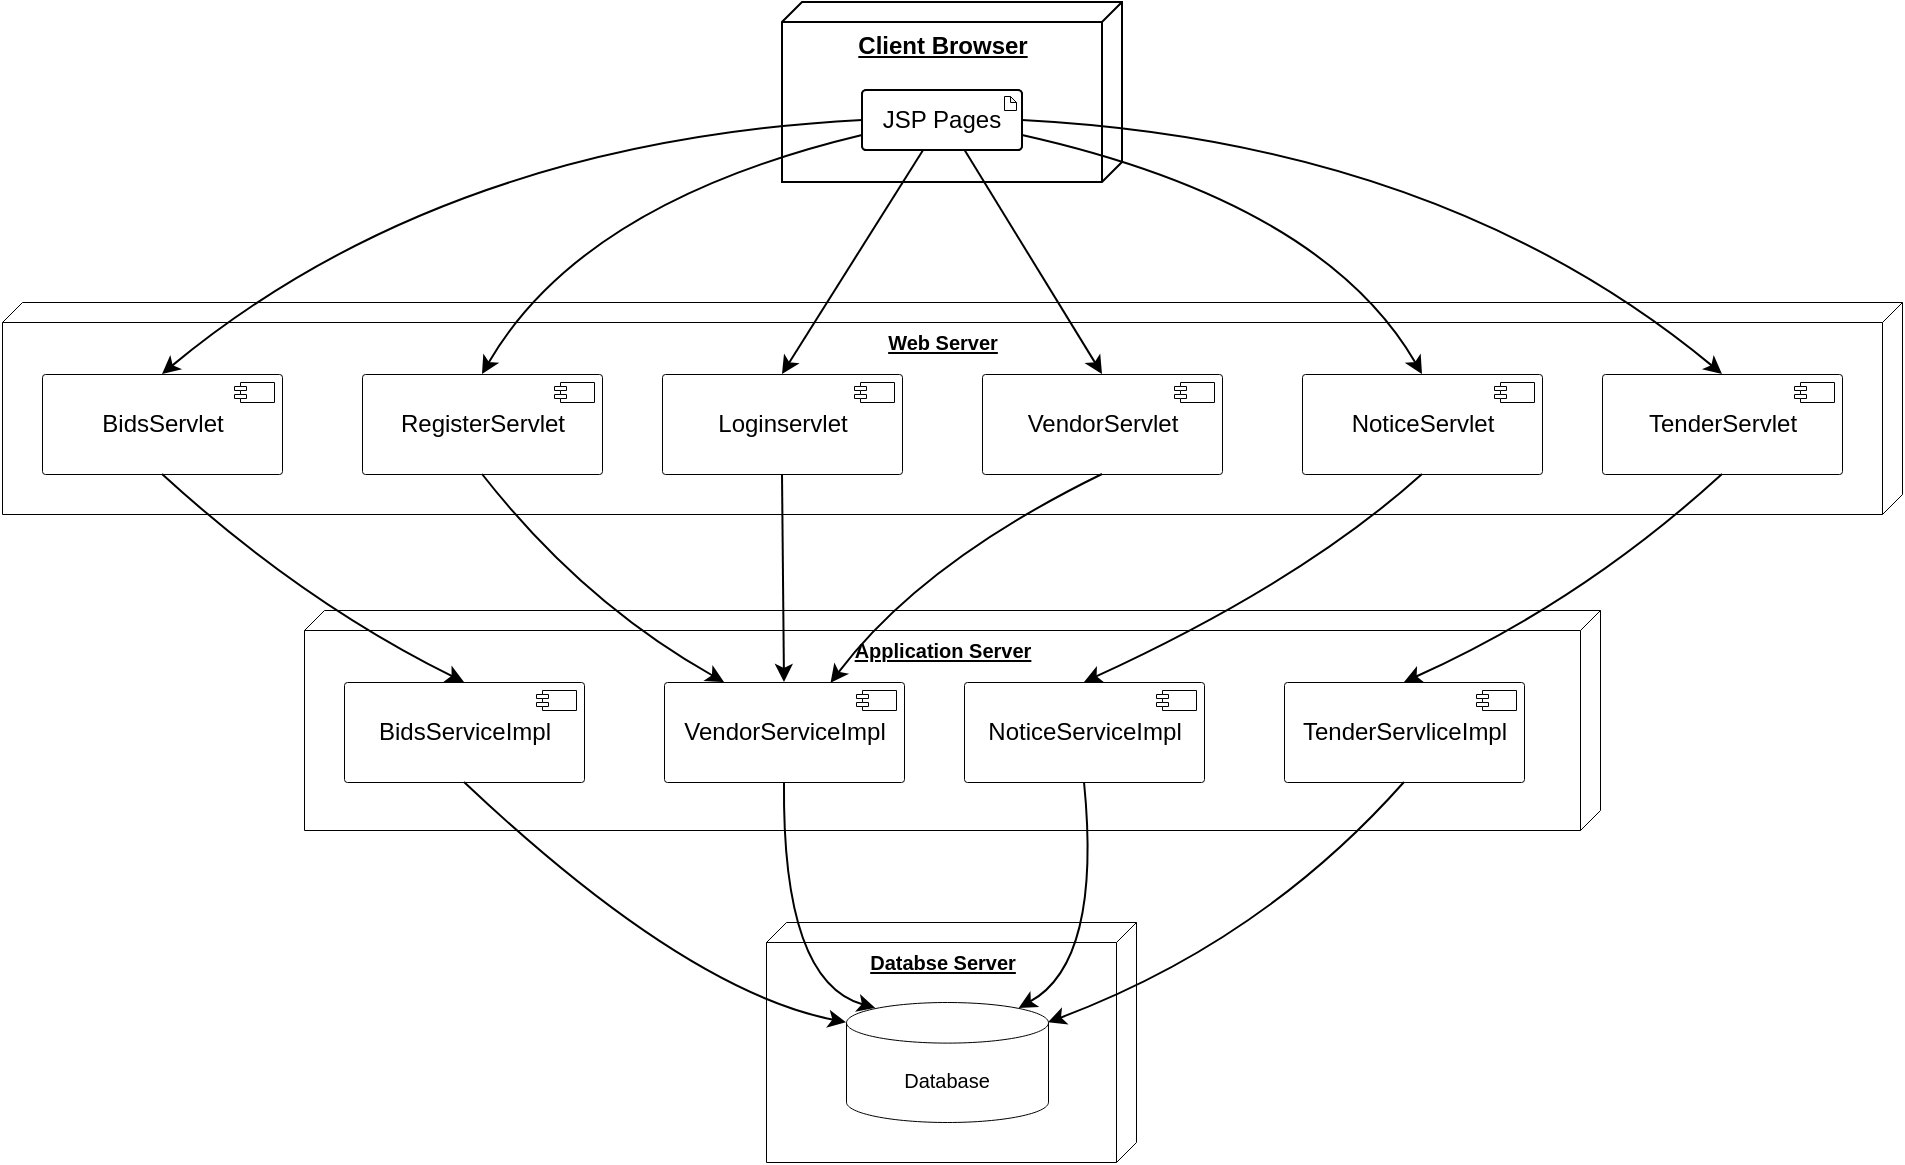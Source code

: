 <mxfile version="20.8.16" type="device"><diagram name="Page-1" id="5f0bae14-7c28-e335-631c-24af17079c00"><mxGraphModel dx="1050" dy="621" grid="1" gridSize="10" guides="1" tooltips="1" connect="1" arrows="1" fold="1" page="1" pageScale="1" pageWidth="1169" pageHeight="827" background="none" math="0" shadow="0"><root><mxCell id="0"/><mxCell id="1" parent="0"/><mxCell id="x9bL_wcwG0cWTH71gIT6-46" value="" style="group" parent="1" vertex="1" connectable="0"><mxGeometry x="492" y="570" width="185" height="120" as="geometry"/></mxCell><mxCell id="x9bL_wcwG0cWTH71gIT6-44" value="&lt;b&gt;Databse Server&lt;/b&gt;" style="verticalAlign=top;align=center;spacingTop=8;spacingLeft=2;spacingRight=12;shape=cube;size=10;direction=south;fontStyle=4;html=1;rounded=1;shadow=0;glass=0;strokeWidth=0.5;fontSize=10;" parent="x9bL_wcwG0cWTH71gIT6-46" vertex="1"><mxGeometry width="185" height="120" as="geometry"/></mxCell><mxCell id="x9bL_wcwG0cWTH71gIT6-45" value="Database" style="shape=cylinder3;whiteSpace=wrap;html=1;boundedLbl=1;backgroundOutline=1;size=10.154;rounded=1;shadow=0;glass=0;strokeWidth=0.5;fontSize=10;" parent="x9bL_wcwG0cWTH71gIT6-46" vertex="1"><mxGeometry x="40" y="40" width="101" height="60" as="geometry"/></mxCell><mxCell id="x9bL_wcwG0cWTH71gIT6-56" value="" style="group" parent="1" vertex="1" connectable="0"><mxGeometry x="261" y="414" width="648" height="110" as="geometry"/></mxCell><mxCell id="x9bL_wcwG0cWTH71gIT6-31" value="&lt;font style=&quot;font-size: 10px;&quot;&gt;&lt;b&gt;Application Server&lt;/b&gt;&lt;/font&gt;" style="verticalAlign=top;align=center;spacingTop=8;spacingLeft=2;spacingRight=12;shape=cube;size=10;direction=south;fontStyle=4;html=1;strokeWidth=0.5;fontSize=8;" parent="x9bL_wcwG0cWTH71gIT6-56" vertex="1"><mxGeometry width="648" height="110" as="geometry"/></mxCell><mxCell id="x9bL_wcwG0cWTH71gIT6-32" value="&lt;div style=&quot;&quot;&gt;&lt;span style=&quot;background-color: initial;&quot;&gt;&lt;sub style=&quot;&quot;&gt;&lt;font style=&quot;font-size: 12px;&quot;&gt;BidsServiceImpl&lt;/font&gt;&lt;/sub&gt;&lt;/span&gt;&lt;/div&gt;" style="html=1;dropTarget=0;strokeWidth=0.5;fontSize=8;align=center;rotation=0;rounded=1;shadow=0;perimeterSpacing=0;glass=0;arcSize=3;" parent="x9bL_wcwG0cWTH71gIT6-56" vertex="1"><mxGeometry x="20" y="36" width="120" height="50" as="geometry"/></mxCell><mxCell id="x9bL_wcwG0cWTH71gIT6-33" value="" style="shape=module;jettyWidth=6;jettyHeight=2;strokeWidth=0.5;fontSize=8;" parent="x9bL_wcwG0cWTH71gIT6-32" vertex="1"><mxGeometry x="1" width="20" height="10" relative="1" as="geometry"><mxPoint x="-24" y="4" as="offset"/></mxGeometry></mxCell><mxCell id="x9bL_wcwG0cWTH71gIT6-34" value="&lt;div style=&quot;&quot;&gt;&lt;span style=&quot;background-color: initial;&quot;&gt;&lt;sub style=&quot;&quot;&gt;&lt;font style=&quot;font-size: 12px;&quot;&gt;VendorServiceImpl&lt;/font&gt;&lt;/sub&gt;&lt;/span&gt;&lt;/div&gt;" style="html=1;dropTarget=0;strokeWidth=0.5;fontSize=8;align=center;rotation=0;rounded=1;shadow=0;perimeterSpacing=0;glass=0;arcSize=3;" parent="x9bL_wcwG0cWTH71gIT6-56" vertex="1"><mxGeometry x="180" y="36" width="120" height="50" as="geometry"/></mxCell><mxCell id="x9bL_wcwG0cWTH71gIT6-35" value="&lt;div style=&quot;&quot;&gt;&lt;span style=&quot;background-color: initial;&quot;&gt;&lt;sub style=&quot;&quot;&gt;&lt;font style=&quot;font-size: 12px;&quot;&gt;NoticeServiceImpl&lt;/font&gt;&lt;/sub&gt;&lt;/span&gt;&lt;/div&gt;" style="html=1;dropTarget=0;strokeWidth=0.5;fontSize=8;align=center;rotation=0;rounded=1;shadow=0;perimeterSpacing=0;glass=0;arcSize=3;" parent="x9bL_wcwG0cWTH71gIT6-56" vertex="1"><mxGeometry x="330" y="36" width="120" height="50" as="geometry"/></mxCell><mxCell id="x9bL_wcwG0cWTH71gIT6-36" value="&lt;div style=&quot;&quot;&gt;&lt;span style=&quot;background-color: initial;&quot;&gt;&lt;sub style=&quot;&quot;&gt;&lt;font style=&quot;font-size: 12px;&quot;&gt;TenderServliceImpl&lt;/font&gt;&lt;/sub&gt;&lt;/span&gt;&lt;/div&gt;" style="html=1;dropTarget=0;strokeWidth=0.5;fontSize=8;align=center;rotation=0;rounded=1;shadow=0;perimeterSpacing=0;glass=0;arcSize=3;" parent="x9bL_wcwG0cWTH71gIT6-56" vertex="1"><mxGeometry x="490" y="36" width="120" height="50" as="geometry"/></mxCell><mxCell id="x9bL_wcwG0cWTH71gIT6-39" value="" style="shape=module;jettyWidth=6;jettyHeight=2;strokeWidth=0.5;fontSize=8;" parent="x9bL_wcwG0cWTH71gIT6-56" vertex="1"><mxGeometry x="276" y="40" width="20" height="10" as="geometry"/></mxCell><mxCell id="x9bL_wcwG0cWTH71gIT6-40" value="" style="shape=module;jettyWidth=6;jettyHeight=2;strokeWidth=0.5;fontSize=8;" parent="x9bL_wcwG0cWTH71gIT6-56" vertex="1"><mxGeometry x="426" y="40" width="20" height="10" as="geometry"/></mxCell><mxCell id="x9bL_wcwG0cWTH71gIT6-41" value="" style="shape=module;jettyWidth=6;jettyHeight=2;strokeWidth=0.5;fontSize=8;" parent="x9bL_wcwG0cWTH71gIT6-56" vertex="1"><mxGeometry x="586" y="40" width="20" height="10" as="geometry"/></mxCell><mxCell id="x9bL_wcwG0cWTH71gIT6-57" value="" style="group" parent="1" vertex="1" connectable="0"><mxGeometry x="110" y="260" width="950" height="106" as="geometry"/></mxCell><mxCell id="x9bL_wcwG0cWTH71gIT6-6" value="&lt;font style=&quot;font-size: 10px;&quot;&gt;&lt;b&gt;Web Server&lt;/b&gt;&lt;/font&gt;" style="verticalAlign=top;align=center;spacingTop=8;spacingLeft=2;spacingRight=12;shape=cube;size=10;direction=south;fontStyle=4;html=1;strokeWidth=0.5;fontSize=8;" parent="x9bL_wcwG0cWTH71gIT6-57" vertex="1"><mxGeometry width="950" height="106" as="geometry"/></mxCell><mxCell id="x9bL_wcwG0cWTH71gIT6-10" value="&lt;div style=&quot;&quot;&gt;&lt;span style=&quot;background-color: initial;&quot;&gt;&lt;sub style=&quot;&quot;&gt;&lt;font style=&quot;font-size: 12px;&quot;&gt;BidsServlet&lt;/font&gt;&lt;/sub&gt;&lt;/span&gt;&lt;/div&gt;" style="html=1;dropTarget=0;strokeWidth=0.5;fontSize=8;align=center;rotation=0;rounded=1;shadow=0;perimeterSpacing=0;glass=0;arcSize=3;" parent="x9bL_wcwG0cWTH71gIT6-57" vertex="1"><mxGeometry x="20" y="36" width="120" height="50" as="geometry"/></mxCell><mxCell id="x9bL_wcwG0cWTH71gIT6-11" value="" style="shape=module;jettyWidth=6;jettyHeight=2;strokeWidth=0.5;fontSize=8;" parent="x9bL_wcwG0cWTH71gIT6-10" vertex="1"><mxGeometry x="1" width="20" height="10" relative="1" as="geometry"><mxPoint x="-24" y="4" as="offset"/></mxGeometry></mxCell><mxCell id="x9bL_wcwG0cWTH71gIT6-13" value="&lt;div style=&quot;&quot;&gt;&lt;span style=&quot;background-color: initial;&quot;&gt;&lt;sub style=&quot;&quot;&gt;&lt;font style=&quot;font-size: 12px;&quot;&gt;RegisterServlet&lt;/font&gt;&lt;/sub&gt;&lt;/span&gt;&lt;/div&gt;" style="html=1;dropTarget=0;strokeWidth=0.5;fontSize=8;align=center;rotation=0;rounded=1;shadow=0;perimeterSpacing=0;glass=0;arcSize=3;" parent="x9bL_wcwG0cWTH71gIT6-57" vertex="1"><mxGeometry x="180" y="36" width="120" height="50" as="geometry"/></mxCell><mxCell id="x9bL_wcwG0cWTH71gIT6-15" value="&lt;div style=&quot;&quot;&gt;&lt;span style=&quot;background-color: initial;&quot;&gt;&lt;sub style=&quot;&quot;&gt;&lt;font style=&quot;font-size: 12px;&quot;&gt;Loginservlet&lt;/font&gt;&lt;/sub&gt;&lt;/span&gt;&lt;/div&gt;" style="html=1;dropTarget=0;strokeWidth=0.5;fontSize=8;align=center;rotation=0;rounded=1;shadow=0;perimeterSpacing=0;glass=0;arcSize=3;" parent="x9bL_wcwG0cWTH71gIT6-57" vertex="1"><mxGeometry x="330" y="36" width="120" height="50" as="geometry"/></mxCell><mxCell id="x9bL_wcwG0cWTH71gIT6-17" value="&lt;div style=&quot;&quot;&gt;&lt;span style=&quot;background-color: initial;&quot;&gt;&lt;sub style=&quot;&quot;&gt;&lt;font style=&quot;font-size: 12px;&quot;&gt;VendorServlet&lt;/font&gt;&lt;/sub&gt;&lt;/span&gt;&lt;/div&gt;" style="html=1;dropTarget=0;strokeWidth=0.5;fontSize=8;align=center;rotation=0;rounded=1;shadow=0;perimeterSpacing=0;glass=0;arcSize=3;" parent="x9bL_wcwG0cWTH71gIT6-57" vertex="1"><mxGeometry x="490" y="36" width="120" height="50" as="geometry"/></mxCell><mxCell id="x9bL_wcwG0cWTH71gIT6-19" value="&lt;div style=&quot;&quot;&gt;&lt;span style=&quot;background-color: initial;&quot;&gt;&lt;sub style=&quot;&quot;&gt;&lt;font style=&quot;font-size: 12px;&quot;&gt;NoticeServlet&lt;/font&gt;&lt;/sub&gt;&lt;/span&gt;&lt;/div&gt;" style="html=1;dropTarget=0;strokeWidth=0.5;fontSize=8;align=center;rotation=0;rounded=1;shadow=0;perimeterSpacing=0;glass=0;arcSize=3;" parent="x9bL_wcwG0cWTH71gIT6-57" vertex="1"><mxGeometry x="650" y="36" width="120" height="50" as="geometry"/></mxCell><mxCell id="x9bL_wcwG0cWTH71gIT6-21" value="&lt;div style=&quot;&quot;&gt;&lt;span style=&quot;background-color: initial;&quot;&gt;&lt;sub style=&quot;&quot;&gt;&lt;font style=&quot;font-size: 12px;&quot;&gt;TenderServlet&lt;/font&gt;&lt;/sub&gt;&lt;/span&gt;&lt;/div&gt;" style="html=1;dropTarget=0;strokeWidth=0.5;fontSize=8;align=center;rotation=0;rounded=1;shadow=0;perimeterSpacing=0;glass=0;arcSize=3;" parent="x9bL_wcwG0cWTH71gIT6-57" vertex="1"><mxGeometry x="800" y="36" width="120" height="50" as="geometry"/></mxCell><mxCell id="x9bL_wcwG0cWTH71gIT6-24" value="" style="shape=module;jettyWidth=6;jettyHeight=2;strokeWidth=0.5;fontSize=8;" parent="x9bL_wcwG0cWTH71gIT6-57" vertex="1"><mxGeometry x="276" y="40" width="20" height="10" as="geometry"/></mxCell><mxCell id="x9bL_wcwG0cWTH71gIT6-25" value="" style="shape=module;jettyWidth=6;jettyHeight=2;strokeWidth=0.5;fontSize=8;" parent="x9bL_wcwG0cWTH71gIT6-57" vertex="1"><mxGeometry x="426" y="40" width="20" height="10" as="geometry"/></mxCell><mxCell id="x9bL_wcwG0cWTH71gIT6-26" value="" style="shape=module;jettyWidth=6;jettyHeight=2;strokeWidth=0.5;fontSize=8;" parent="x9bL_wcwG0cWTH71gIT6-57" vertex="1"><mxGeometry x="586" y="40" width="20" height="10" as="geometry"/></mxCell><mxCell id="x9bL_wcwG0cWTH71gIT6-27" value="" style="shape=module;jettyWidth=6;jettyHeight=2;strokeWidth=0.5;fontSize=8;" parent="x9bL_wcwG0cWTH71gIT6-57" vertex="1"><mxGeometry x="746" y="40" width="20" height="10" as="geometry"/></mxCell><mxCell id="x9bL_wcwG0cWTH71gIT6-28" value="" style="shape=module;jettyWidth=6;jettyHeight=2;strokeWidth=0.5;fontSize=8;" parent="x9bL_wcwG0cWTH71gIT6-57" vertex="1"><mxGeometry x="896" y="40" width="20" height="10" as="geometry"/></mxCell><mxCell id="x9bL_wcwG0cWTH71gIT6-58" value="" style="group" parent="1" vertex="1" connectable="0"><mxGeometry x="500" y="110" width="170" height="90" as="geometry"/></mxCell><mxCell id="x9bL_wcwG0cWTH71gIT6-3" value="&lt;b&gt;Client Browser&lt;/b&gt;" style="verticalAlign=top;align=center;spacingTop=8;spacingLeft=2;spacingRight=12;shape=cube;size=10;direction=south;fontStyle=4;html=1;" parent="x9bL_wcwG0cWTH71gIT6-58" vertex="1"><mxGeometry width="170" height="90" as="geometry"/></mxCell><mxCell id="x9bL_wcwG0cWTH71gIT6-2" value="JSP Pages" style="rounded=1;whiteSpace=wrap;html=1;arcSize=7;" parent="x9bL_wcwG0cWTH71gIT6-58" vertex="1"><mxGeometry x="40" y="44" width="80" height="30" as="geometry"/></mxCell><mxCell id="x9bL_wcwG0cWTH71gIT6-4" value="" style="shape=note;whiteSpace=wrap;html=1;backgroundOutline=1;darkOpacity=0.05;size=3;fontSize=8;strokeWidth=0.5;" parent="x9bL_wcwG0cWTH71gIT6-58" vertex="1"><mxGeometry x="111" y="47" width="6" height="7" as="geometry"/></mxCell><mxCell id="x9bL_wcwG0cWTH71gIT6-8" value="JSP Pages" style="rounded=1;whiteSpace=wrap;html=1;arcSize=7;" parent="x9bL_wcwG0cWTH71gIT6-58" vertex="1"><mxGeometry x="40" y="44" width="80" height="30" as="geometry"/></mxCell><mxCell id="x9bL_wcwG0cWTH71gIT6-9" value="" style="shape=note;whiteSpace=wrap;html=1;backgroundOutline=1;darkOpacity=0.05;size=3;fontSize=8;strokeWidth=0.5;" parent="x9bL_wcwG0cWTH71gIT6-58" vertex="1"><mxGeometry x="111" y="47" width="6" height="7" as="geometry"/></mxCell><mxCell id="x9bL_wcwG0cWTH71gIT6-59" value="" style="endArrow=classic;html=1;rounded=0;fontSize=10;entryX=0.5;entryY=0;entryDx=0;entryDy=0;" parent="1" source="x9bL_wcwG0cWTH71gIT6-8" target="x9bL_wcwG0cWTH71gIT6-15" edge="1"><mxGeometry width="50" height="50" relative="1" as="geometry"><mxPoint x="340" y="190" as="sourcePoint"/><mxPoint x="390" y="140" as="targetPoint"/></mxGeometry></mxCell><mxCell id="x9bL_wcwG0cWTH71gIT6-60" value="" style="endArrow=classic;html=1;rounded=0;fontSize=10;entryX=0.5;entryY=0;entryDx=0;entryDy=0;exitX=0.641;exitY=1;exitDx=0;exitDy=0;exitPerimeter=0;" parent="1" source="x9bL_wcwG0cWTH71gIT6-8" target="x9bL_wcwG0cWTH71gIT6-17" edge="1"><mxGeometry width="50" height="50" relative="1" as="geometry"><mxPoint x="580.551" y="194" as="sourcePoint"/><mxPoint x="510" y="306" as="targetPoint"/></mxGeometry></mxCell><mxCell id="x9bL_wcwG0cWTH71gIT6-62" value="" style="curved=1;endArrow=classic;html=1;rounded=0;fontSize=10;elbow=vertical;jumpStyle=none;exitX=1;exitY=0.75;exitDx=0;exitDy=0;entryX=0.5;entryY=0;entryDx=0;entryDy=0;" parent="1" source="x9bL_wcwG0cWTH71gIT6-8" target="x9bL_wcwG0cWTH71gIT6-19" edge="1"><mxGeometry width="50" height="50" relative="1" as="geometry"><mxPoint x="560" y="300" as="sourcePoint"/><mxPoint x="970" y="270" as="targetPoint"/><Array as="points"><mxPoint x="770" y="210"/></Array></mxGeometry></mxCell><mxCell id="x9bL_wcwG0cWTH71gIT6-64" value="" style="curved=1;endArrow=classic;html=1;rounded=0;fontSize=10;elbow=vertical;jumpStyle=none;exitX=1;exitY=0.5;exitDx=0;exitDy=0;entryX=0.5;entryY=0;entryDx=0;entryDy=0;" parent="1" source="x9bL_wcwG0cWTH71gIT6-8" target="x9bL_wcwG0cWTH71gIT6-21" edge="1"><mxGeometry width="50" height="50" relative="1" as="geometry"><mxPoint x="630" y="186.5" as="sourcePoint"/><mxPoint x="870" y="250" as="targetPoint"/><Array as="points"><mxPoint x="830" y="180"/></Array></mxGeometry></mxCell><mxCell id="x9bL_wcwG0cWTH71gIT6-65" value="" style="curved=1;endArrow=classic;html=1;rounded=0;fontSize=10;elbow=vertical;jumpStyle=none;entryX=0.5;entryY=0;entryDx=0;entryDy=0;exitX=0;exitY=0.75;exitDx=0;exitDy=0;" parent="1" source="x9bL_wcwG0cWTH71gIT6-8" target="x9bL_wcwG0cWTH71gIT6-13" edge="1"><mxGeometry width="50" height="50" relative="1" as="geometry"><mxPoint x="200" y="160" as="sourcePoint"/><mxPoint x="400" y="279.5" as="targetPoint"/><Array as="points"><mxPoint x="400" y="210"/></Array></mxGeometry></mxCell><mxCell id="x9bL_wcwG0cWTH71gIT6-66" value="" style="curved=1;endArrow=classic;html=1;rounded=0;fontSize=10;elbow=vertical;jumpStyle=none;entryX=0.5;entryY=0;entryDx=0;entryDy=0;exitX=0;exitY=0.5;exitDx=0;exitDy=0;" parent="1" source="x9bL_wcwG0cWTH71gIT6-8" target="x9bL_wcwG0cWTH71gIT6-10" edge="1"><mxGeometry width="50" height="50" relative="1" as="geometry"><mxPoint x="510" y="150" as="sourcePoint"/><mxPoint x="320" y="269.5" as="targetPoint"/><Array as="points"><mxPoint x="330" y="180"/></Array></mxGeometry></mxCell><mxCell id="x9bL_wcwG0cWTH71gIT6-67" value="" style="endArrow=classic;html=1;rounded=0;fontSize=10;entryX=0.5;entryY=0;entryDx=0;entryDy=0;exitX=0.5;exitY=1;exitDx=0;exitDy=0;" parent="1" source="x9bL_wcwG0cWTH71gIT6-15" target="x9bL_wcwG0cWTH71gIT6-34" edge="1"><mxGeometry width="50" height="50" relative="1" as="geometry"><mxPoint x="530.551" y="380" as="sourcePoint"/><mxPoint x="460" y="492" as="targetPoint"/></mxGeometry></mxCell><mxCell id="x9bL_wcwG0cWTH71gIT6-71" value="" style="curved=1;endArrow=classic;html=1;rounded=0;fontSize=10;elbow=vertical;jumpStyle=none;entryX=0.694;entryY=0.008;entryDx=0;entryDy=0;exitX=0.5;exitY=1;exitDx=0;exitDy=0;entryPerimeter=0;" parent="1" source="x9bL_wcwG0cWTH71gIT6-17" target="x9bL_wcwG0cWTH71gIT6-34" edge="1"><mxGeometry width="50" height="50" relative="1" as="geometry"><mxPoint x="736" y="296" as="sourcePoint"/><mxPoint x="386" y="423" as="targetPoint"/><Array as="points"><mxPoint x="570" y="390"/></Array></mxGeometry></mxCell><mxCell id="x9bL_wcwG0cWTH71gIT6-72" value="" style="curved=1;endArrow=classic;html=1;rounded=0;fontSize=10;elbow=vertical;jumpStyle=none;entryX=0.25;entryY=0;entryDx=0;entryDy=0;exitX=0.5;exitY=1;exitDx=0;exitDy=0;" parent="1" source="x9bL_wcwG0cWTH71gIT6-13" target="x9bL_wcwG0cWTH71gIT6-34" edge="1"><mxGeometry width="50" height="50" relative="1" as="geometry"><mxPoint x="445.72" y="350" as="sourcePoint"/><mxPoint x="310" y="470.4" as="targetPoint"/><Array as="points"><mxPoint x="400" y="410"/></Array></mxGeometry></mxCell><mxCell id="x9bL_wcwG0cWTH71gIT6-73" value="" style="curved=1;endArrow=classic;html=1;rounded=0;fontSize=10;elbow=vertical;jumpStyle=none;entryX=0.5;entryY=0;entryDx=0;entryDy=0;exitX=0.5;exitY=1;exitDx=0;exitDy=0;" parent="1" source="x9bL_wcwG0cWTH71gIT6-10" target="x9bL_wcwG0cWTH71gIT6-32" edge="1"><mxGeometry width="50" height="50" relative="1" as="geometry"><mxPoint x="360" y="356" as="sourcePoint"/><mxPoint x="481" y="476" as="targetPoint"/><Array as="points"><mxPoint x="260" y="410"/></Array></mxGeometry></mxCell><mxCell id="x9bL_wcwG0cWTH71gIT6-76" value="" style="curved=1;endArrow=classic;html=1;rounded=0;fontSize=10;elbow=vertical;jumpStyle=none;entryX=0.5;entryY=0;entryDx=0;entryDy=0;exitX=0.5;exitY=1;exitDx=0;exitDy=0;" parent="1" source="x9bL_wcwG0cWTH71gIT6-19" target="x9bL_wcwG0cWTH71gIT6-35" edge="1"><mxGeometry width="50" height="50" relative="1" as="geometry"><mxPoint x="812.72" y="350" as="sourcePoint"/><mxPoint x="677.0" y="470.4" as="targetPoint"/><Array as="points"><mxPoint x="760" y="400"/></Array></mxGeometry></mxCell><mxCell id="x9bL_wcwG0cWTH71gIT6-77" value="" style="curved=1;endArrow=classic;html=1;rounded=0;fontSize=10;elbow=vertical;jumpStyle=none;entryX=0.5;entryY=0;entryDx=0;entryDy=0;exitX=0.5;exitY=1;exitDx=0;exitDy=0;" parent="1" source="x9bL_wcwG0cWTH71gIT6-21" target="x9bL_wcwG0cWTH71gIT6-36" edge="1"><mxGeometry width="50" height="50" relative="1" as="geometry"><mxPoint x="980" y="340" as="sourcePoint"/><mxPoint x="810" y="460" as="targetPoint"/><Array as="points"><mxPoint x="900" y="410"/></Array></mxGeometry></mxCell><mxCell id="x9bL_wcwG0cWTH71gIT6-78" value="" style="curved=1;endArrow=classic;html=1;rounded=0;fontSize=10;elbow=vertical;jumpStyle=none;entryX=0;entryY=0;entryDx=0;entryDy=10.154;exitX=0.5;exitY=1;exitDx=0;exitDy=0;entryPerimeter=0;" parent="1" source="x9bL_wcwG0cWTH71gIT6-32" target="x9bL_wcwG0cWTH71gIT6-45" edge="1"><mxGeometry width="50" height="50" relative="1" as="geometry"><mxPoint x="381" y="540" as="sourcePoint"/><mxPoint x="532" y="660" as="targetPoint"/><Array as="points"><mxPoint x="451" y="604"/></Array></mxGeometry></mxCell><mxCell id="x9bL_wcwG0cWTH71gIT6-79" value="" style="curved=1;endArrow=classic;html=1;rounded=0;fontSize=10;elbow=vertical;jumpStyle=none;entryX=0.145;entryY=0;entryDx=0;entryDy=2.945;exitX=0.5;exitY=1;exitDx=0;exitDy=0;entryPerimeter=0;" parent="1" source="x9bL_wcwG0cWTH71gIT6-34" target="x9bL_wcwG0cWTH71gIT6-45" edge="1"><mxGeometry width="50" height="50" relative="1" as="geometry"><mxPoint x="440" y="526" as="sourcePoint"/><mxPoint x="631" y="660.154" as="targetPoint"/><Array as="points"><mxPoint x="500" y="600"/></Array></mxGeometry></mxCell><mxCell id="x9bL_wcwG0cWTH71gIT6-80" value="" style="curved=1;endArrow=classic;html=1;rounded=0;fontSize=10;elbow=vertical;jumpStyle=none;entryX=0.855;entryY=0;entryDx=0;entryDy=2.945;exitX=0.5;exitY=1;exitDx=0;exitDy=0;entryPerimeter=0;" parent="1" source="x9bL_wcwG0cWTH71gIT6-35" target="x9bL_wcwG0cWTH71gIT6-45" edge="1"><mxGeometry width="50" height="50" relative="1" as="geometry"><mxPoint x="660" y="520" as="sourcePoint"/><mxPoint x="705.645" y="646.945" as="targetPoint"/><Array as="points"><mxPoint x="660" y="590"/></Array></mxGeometry></mxCell><mxCell id="x9bL_wcwG0cWTH71gIT6-81" value="" style="curved=1;endArrow=classic;html=1;rounded=0;fontSize=10;elbow=vertical;jumpStyle=none;entryX=1;entryY=0;entryDx=0;entryDy=10.154;exitX=0.5;exitY=1;exitDx=0;exitDy=0;entryPerimeter=0;" parent="1" source="x9bL_wcwG0cWTH71gIT6-36" target="x9bL_wcwG0cWTH71gIT6-45" edge="1"><mxGeometry width="50" height="50" relative="1" as="geometry"><mxPoint x="661" y="526" as="sourcePoint"/><mxPoint x="628.355" y="652.945" as="targetPoint"/><Array as="points"><mxPoint x="740" y="580"/></Array></mxGeometry></mxCell></root></mxGraphModel></diagram></mxfile>